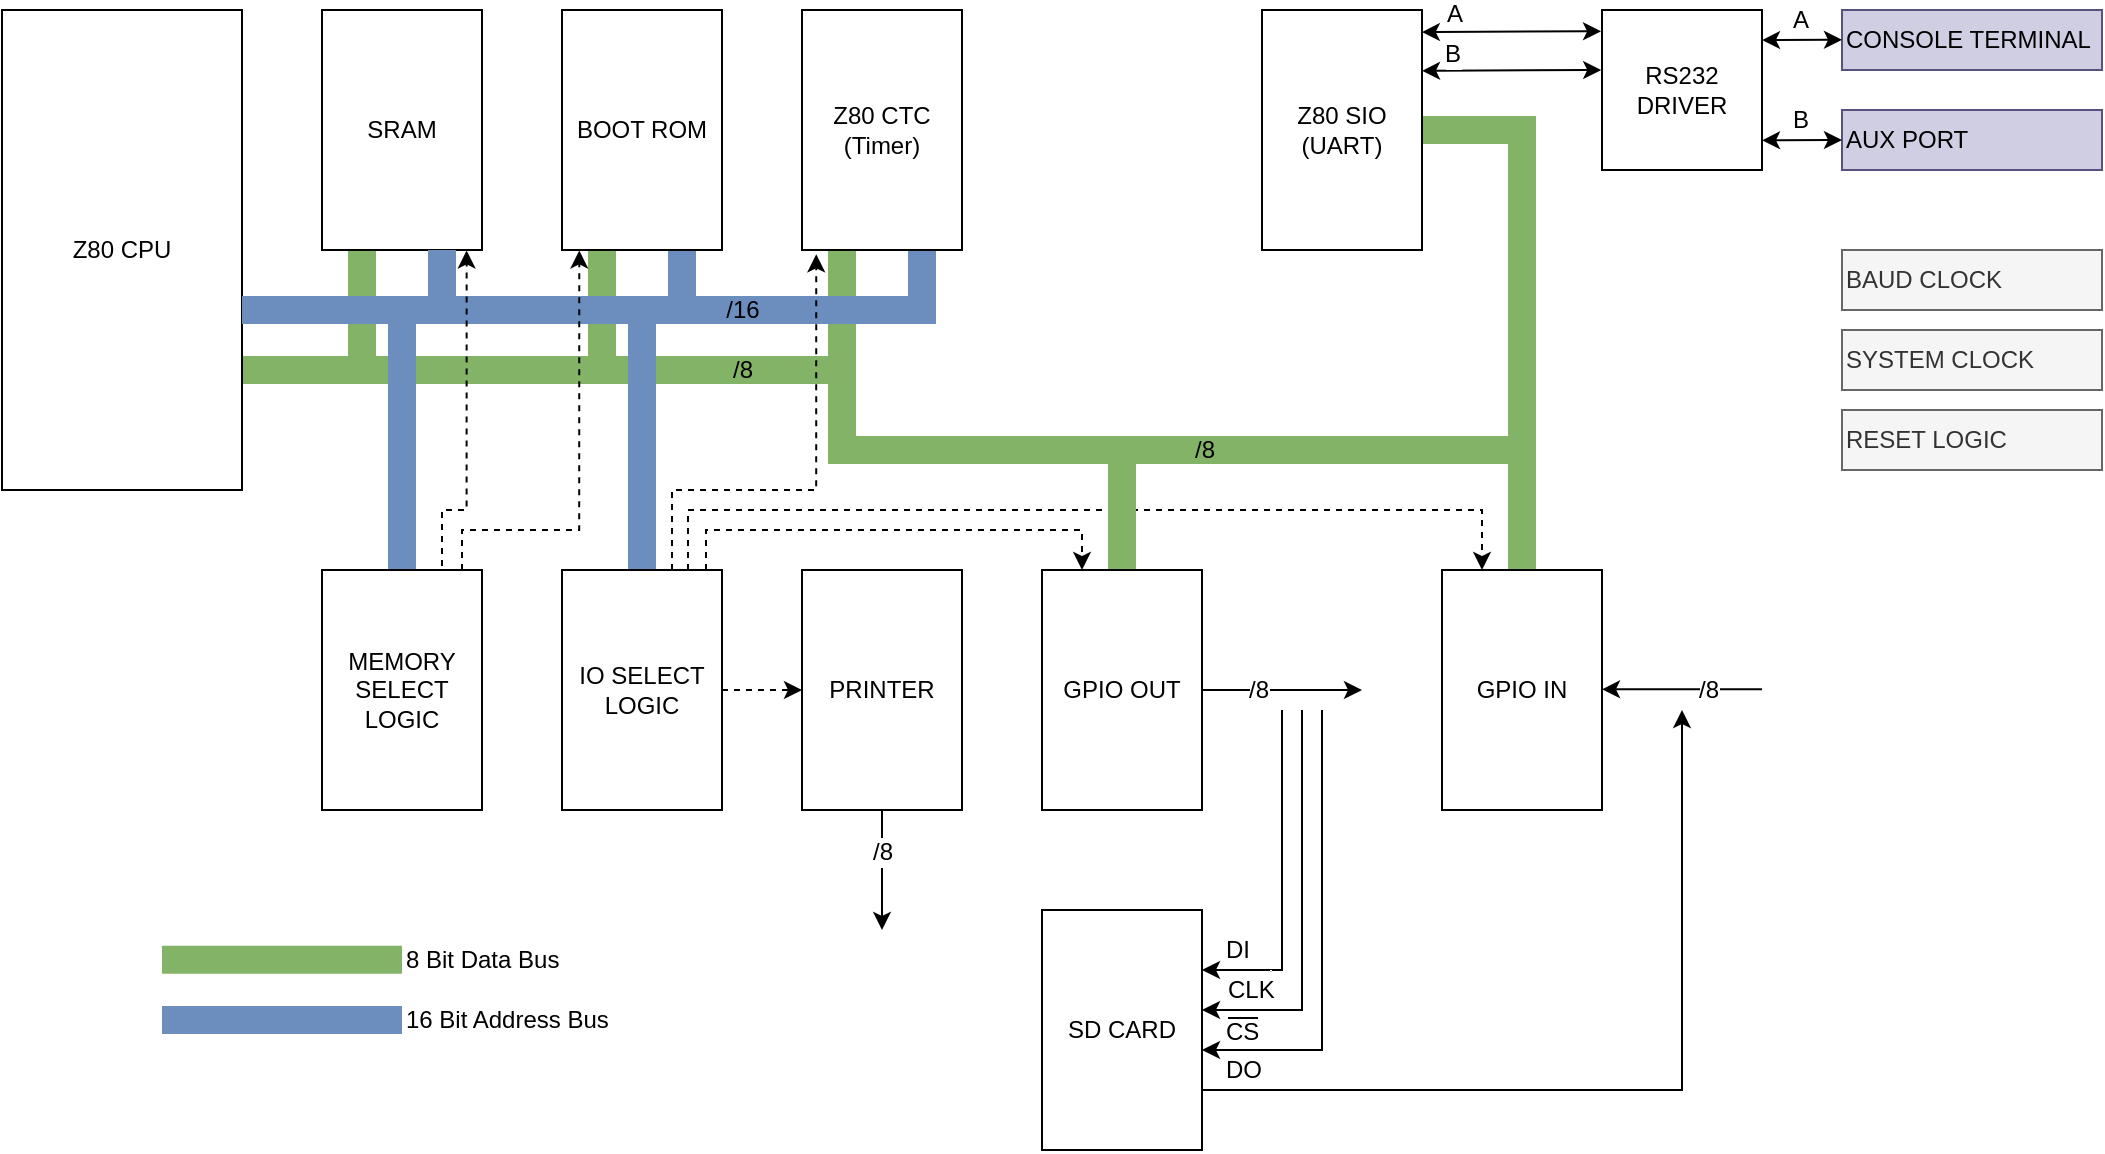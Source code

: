 <mxfile version="20.2.3" type="device"><diagram id="SLaq7gJrcY2Vudc7MlQD" name="Page-1"><mxGraphModel dx="1069" dy="707" grid="1" gridSize="10" guides="1" tooltips="1" connect="1" arrows="1" fold="1" page="1" pageScale="1" pageWidth="1169" pageHeight="827" math="0" shadow="0"><root><mxCell id="0"/><mxCell id="1" parent="0"/><mxCell id="y7-SEKOib2SH4KzIWI26-31" style="edgeStyle=orthogonalEdgeStyle;rounded=0;orthogonalLoop=1;jettySize=auto;html=1;endArrow=none;endFill=0;strokeWidth=14;fillColor=#d5e8d4;strokeColor=#82b366;" edge="1" parent="1" source="y7-SEKOib2SH4KzIWI26-16"><mxGeometry relative="1" as="geometry"><mxPoint x="160" y="220" as="targetPoint"/><Array as="points"><mxPoint x="800" y="260"/><mxPoint x="460" y="260"/><mxPoint x="460" y="220"/></Array></mxGeometry></mxCell><mxCell id="y7-SEKOib2SH4KzIWI26-78" value="/8" style="edgeLabel;html=1;align=center;verticalAlign=middle;resizable=0;points=[];fontSize=12;fontColor=default;labelBackgroundColor=none;" vertex="1" connectable="0" parent="y7-SEKOib2SH4KzIWI26-31"><mxGeometry x="0.324" y="-1" relative="1" as="geometry"><mxPoint y="1" as="offset"/></mxGeometry></mxCell><mxCell id="y7-SEKOib2SH4KzIWI26-79" value="/8" style="edgeLabel;html=1;align=center;verticalAlign=middle;resizable=0;points=[];fontSize=12;fontColor=default;labelBackgroundColor=none;" vertex="1" connectable="0" parent="y7-SEKOib2SH4KzIWI26-31"><mxGeometry x="-0.407" relative="1" as="geometry"><mxPoint as="offset"/></mxGeometry></mxCell><mxCell id="y7-SEKOib2SH4KzIWI26-1" value="Z80 CPU" style="rounded=0;whiteSpace=wrap;html=1;" vertex="1" parent="1"><mxGeometry x="40" y="40" width="120" height="240" as="geometry"/></mxCell><mxCell id="y7-SEKOib2SH4KzIWI26-25" style="edgeStyle=orthogonalEdgeStyle;rounded=0;orthogonalLoop=1;jettySize=auto;html=1;endArrow=none;endFill=0;strokeWidth=14;fillColor=#d5e8d4;strokeColor=#82b366;" edge="1" parent="1" source="y7-SEKOib2SH4KzIWI26-2"><mxGeometry relative="1" as="geometry"><mxPoint x="240" y="220" as="targetPoint"/><Array as="points"><mxPoint x="220" y="220"/></Array></mxGeometry></mxCell><mxCell id="y7-SEKOib2SH4KzIWI26-2" value="SRAM" style="rounded=0;whiteSpace=wrap;html=1;" vertex="1" parent="1"><mxGeometry x="200" y="40" width="80" height="120" as="geometry"/></mxCell><mxCell id="y7-SEKOib2SH4KzIWI26-26" style="edgeStyle=orthogonalEdgeStyle;rounded=0;orthogonalLoop=1;jettySize=auto;html=1;endArrow=none;endFill=0;strokeWidth=14;fillColor=#d5e8d4;strokeColor=#82b366;" edge="1" parent="1" source="y7-SEKOib2SH4KzIWI26-3"><mxGeometry relative="1" as="geometry"><mxPoint x="360" y="220" as="targetPoint"/><Array as="points"><mxPoint x="340" y="220"/></Array></mxGeometry></mxCell><mxCell id="y7-SEKOib2SH4KzIWI26-34" style="edgeStyle=orthogonalEdgeStyle;rounded=0;orthogonalLoop=1;jettySize=auto;html=1;endArrow=none;endFill=0;strokeWidth=14;fillColor=#dae8fc;strokeColor=#6c8ebf;" edge="1" parent="1" source="y7-SEKOib2SH4KzIWI26-3"><mxGeometry relative="1" as="geometry"><mxPoint x="260" y="190" as="targetPoint"/><Array as="points"><mxPoint x="380" y="190"/></Array></mxGeometry></mxCell><mxCell id="y7-SEKOib2SH4KzIWI26-3" value="BOOT ROM" style="rounded=0;whiteSpace=wrap;html=1;" vertex="1" parent="1"><mxGeometry x="320" y="40" width="80" height="120" as="geometry"/></mxCell><mxCell id="y7-SEKOib2SH4KzIWI26-27" style="edgeStyle=orthogonalEdgeStyle;rounded=0;orthogonalLoop=1;jettySize=auto;html=1;endArrow=none;endFill=0;strokeWidth=14;fillColor=#d5e8d4;strokeColor=#82b366;" edge="1" parent="1" source="y7-SEKOib2SH4KzIWI26-4"><mxGeometry relative="1" as="geometry"><mxPoint x="460" y="220" as="targetPoint"/><Array as="points"><mxPoint x="460" y="200"/></Array></mxGeometry></mxCell><mxCell id="y7-SEKOib2SH4KzIWI26-35" style="edgeStyle=orthogonalEdgeStyle;rounded=0;orthogonalLoop=1;jettySize=auto;html=1;endArrow=none;endFill=0;strokeWidth=14;fillColor=#dae8fc;strokeColor=#6c8ebf;" edge="1" parent="1" source="y7-SEKOib2SH4KzIWI26-4"><mxGeometry relative="1" as="geometry"><mxPoint x="380" y="190" as="targetPoint"/><Array as="points"><mxPoint x="500" y="190"/></Array></mxGeometry></mxCell><mxCell id="y7-SEKOib2SH4KzIWI26-77" value="/16" style="edgeLabel;html=1;align=center;verticalAlign=middle;resizable=0;points=[];fontSize=12;fontColor=default;labelBackgroundColor=none;" vertex="1" connectable="0" parent="y7-SEKOib2SH4KzIWI26-35"><mxGeometry x="0.603" y="-1" relative="1" as="geometry"><mxPoint y="1" as="offset"/></mxGeometry></mxCell><mxCell id="y7-SEKOib2SH4KzIWI26-4" value="Z80 CTC&lt;br&gt;(Timer)" style="rounded=0;whiteSpace=wrap;html=1;" vertex="1" parent="1"><mxGeometry x="440" y="40" width="80" height="120" as="geometry"/></mxCell><mxCell id="y7-SEKOib2SH4KzIWI26-29" style="edgeStyle=orthogonalEdgeStyle;rounded=0;orthogonalLoop=1;jettySize=auto;html=1;endArrow=none;endFill=0;strokeWidth=14;fillColor=#d5e8d4;strokeColor=#82b366;entryX=0.5;entryY=0;entryDx=0;entryDy=0;" edge="1" parent="1" source="y7-SEKOib2SH4KzIWI26-5" target="y7-SEKOib2SH4KzIWI26-16"><mxGeometry relative="1" as="geometry"><mxPoint x="710" y="270" as="targetPoint"/></mxGeometry></mxCell><mxCell id="y7-SEKOib2SH4KzIWI26-5" value="Z80 SIO&lt;br&gt;(UART)" style="rounded=0;whiteSpace=wrap;html=1;" vertex="1" parent="1"><mxGeometry x="670" y="40" width="80" height="120" as="geometry"/></mxCell><mxCell id="y7-SEKOib2SH4KzIWI26-6" value="RS232 DRIVER" style="rounded=0;whiteSpace=wrap;html=1;" vertex="1" parent="1"><mxGeometry x="840" y="40" width="80" height="80" as="geometry"/></mxCell><mxCell id="y7-SEKOib2SH4KzIWI26-7" value="CONSOLE TERMINAL" style="text;html=1;align=left;verticalAlign=middle;whiteSpace=wrap;rounded=0;fillColor=#d0cee2;strokeColor=#56517e;" vertex="1" parent="1"><mxGeometry x="960" y="40" width="130" height="30" as="geometry"/></mxCell><mxCell id="y7-SEKOib2SH4KzIWI26-8" value="AUX PORT" style="text;html=1;align=left;verticalAlign=middle;whiteSpace=wrap;rounded=0;fillColor=#d0cee2;strokeColor=#56517e;" vertex="1" parent="1"><mxGeometry x="960" y="90" width="130" height="30" as="geometry"/></mxCell><mxCell id="y7-SEKOib2SH4KzIWI26-9" value="BAUD CLOCK" style="text;html=1;strokeColor=#666666;fillColor=#f5f5f5;align=left;verticalAlign=middle;whiteSpace=wrap;rounded=0;fontColor=#333333;" vertex="1" parent="1"><mxGeometry x="960" y="160" width="130" height="30" as="geometry"/></mxCell><mxCell id="y7-SEKOib2SH4KzIWI26-10" value="SYSTEM CLOCK" style="text;html=1;strokeColor=#666666;fillColor=#f5f5f5;align=left;verticalAlign=middle;whiteSpace=wrap;rounded=0;fontColor=#333333;" vertex="1" parent="1"><mxGeometry x="960" y="200" width="130" height="30" as="geometry"/></mxCell><mxCell id="y7-SEKOib2SH4KzIWI26-11" value="RESET LOGIC" style="text;html=1;strokeColor=#666666;fillColor=#f5f5f5;align=left;verticalAlign=middle;whiteSpace=wrap;rounded=0;fontColor=#333333;" vertex="1" parent="1"><mxGeometry x="960" y="240" width="130" height="30" as="geometry"/></mxCell><mxCell id="y7-SEKOib2SH4KzIWI26-36" style="edgeStyle=orthogonalEdgeStyle;rounded=0;orthogonalLoop=1;jettySize=auto;html=1;endArrow=none;endFill=0;strokeWidth=14;fillColor=#dae8fc;strokeColor=#6c8ebf;" edge="1" parent="1" source="y7-SEKOib2SH4KzIWI26-12"><mxGeometry relative="1" as="geometry"><mxPoint x="240" y="190" as="targetPoint"/></mxGeometry></mxCell><mxCell id="y7-SEKOib2SH4KzIWI26-76" style="edgeStyle=orthogonalEdgeStyle;rounded=0;orthogonalLoop=1;jettySize=auto;html=1;entryX=0.108;entryY=1.002;entryDx=0;entryDy=0;entryPerimeter=0;dashed=1;fontSize=12;endArrow=classic;endFill=1;strokeWidth=1;" edge="1" parent="1" source="y7-SEKOib2SH4KzIWI26-12" target="y7-SEKOib2SH4KzIWI26-3"><mxGeometry relative="1" as="geometry"><Array as="points"><mxPoint x="270" y="300"/><mxPoint x="329" y="300"/></Array></mxGeometry></mxCell><mxCell id="y7-SEKOib2SH4KzIWI26-12" value="MEMORY SELECT LOGIC" style="rounded=0;whiteSpace=wrap;html=1;" vertex="1" parent="1"><mxGeometry x="200" y="320" width="80" height="120" as="geometry"/></mxCell><mxCell id="y7-SEKOib2SH4KzIWI26-37" style="edgeStyle=orthogonalEdgeStyle;rounded=0;orthogonalLoop=1;jettySize=auto;html=1;endArrow=none;endFill=0;strokeWidth=14;fillColor=#dae8fc;strokeColor=#6c8ebf;" edge="1" parent="1" source="y7-SEKOib2SH4KzIWI26-13"><mxGeometry relative="1" as="geometry"><mxPoint x="360" y="190" as="targetPoint"/></mxGeometry></mxCell><mxCell id="y7-SEKOib2SH4KzIWI26-59" style="edgeStyle=orthogonalEdgeStyle;rounded=0;orthogonalLoop=1;jettySize=auto;html=1;fontSize=12;endArrow=classic;endFill=1;strokeWidth=1;dashed=1;" edge="1" parent="1" source="y7-SEKOib2SH4KzIWI26-13" target="y7-SEKOib2SH4KzIWI26-14"><mxGeometry relative="1" as="geometry"/></mxCell><mxCell id="y7-SEKOib2SH4KzIWI26-62" style="edgeStyle=orthogonalEdgeStyle;rounded=0;orthogonalLoop=1;jettySize=auto;html=1;entryX=0.25;entryY=0;entryDx=0;entryDy=0;dashed=1;fontSize=12;endArrow=classic;endFill=1;strokeWidth=1;" edge="1" parent="1" source="y7-SEKOib2SH4KzIWI26-13" target="y7-SEKOib2SH4KzIWI26-15"><mxGeometry relative="1" as="geometry"><Array as="points"><mxPoint x="392" y="300"/><mxPoint x="580" y="300"/></Array></mxGeometry></mxCell><mxCell id="y7-SEKOib2SH4KzIWI26-63" style="edgeStyle=orthogonalEdgeStyle;rounded=0;orthogonalLoop=1;jettySize=auto;html=1;entryX=0.25;entryY=0;entryDx=0;entryDy=0;dashed=1;fontSize=12;endArrow=classic;endFill=1;strokeWidth=1;" edge="1" parent="1" source="y7-SEKOib2SH4KzIWI26-13" target="y7-SEKOib2SH4KzIWI26-16"><mxGeometry relative="1" as="geometry"><Array as="points"><mxPoint x="383" y="290"/><mxPoint x="780" y="290"/></Array></mxGeometry></mxCell><mxCell id="y7-SEKOib2SH4KzIWI26-73" style="edgeStyle=orthogonalEdgeStyle;rounded=0;orthogonalLoop=1;jettySize=auto;html=1;entryX=0.089;entryY=1.018;entryDx=0;entryDy=0;entryPerimeter=0;fontSize=12;endArrow=classic;endFill=1;strokeWidth=1;dashed=1;" edge="1" parent="1" source="y7-SEKOib2SH4KzIWI26-13" target="y7-SEKOib2SH4KzIWI26-4"><mxGeometry relative="1" as="geometry"><Array as="points"><mxPoint x="375" y="280"/><mxPoint x="447" y="280"/></Array></mxGeometry></mxCell><mxCell id="y7-SEKOib2SH4KzIWI26-75" style="edgeStyle=orthogonalEdgeStyle;rounded=0;orthogonalLoop=1;jettySize=auto;html=1;entryX=0.904;entryY=1.002;entryDx=0;entryDy=0;entryPerimeter=0;fontSize=12;endArrow=classic;endFill=1;strokeWidth=1;dashed=1;" edge="1" parent="1" target="y7-SEKOib2SH4KzIWI26-2"><mxGeometry relative="1" as="geometry"><mxPoint x="220" y="320" as="sourcePoint"/><Array as="points"><mxPoint x="260" y="320"/><mxPoint x="260" y="290"/><mxPoint x="272" y="290"/></Array></mxGeometry></mxCell><mxCell id="y7-SEKOib2SH4KzIWI26-13" value="IO SELECT LOGIC" style="rounded=0;whiteSpace=wrap;html=1;" vertex="1" parent="1"><mxGeometry x="320" y="320" width="80" height="120" as="geometry"/></mxCell><mxCell id="y7-SEKOib2SH4KzIWI26-14" value="PRINTER" style="rounded=0;whiteSpace=wrap;html=1;" vertex="1" parent="1"><mxGeometry x="440" y="320" width="80" height="120" as="geometry"/></mxCell><mxCell id="y7-SEKOib2SH4KzIWI26-32" style="edgeStyle=orthogonalEdgeStyle;rounded=0;orthogonalLoop=1;jettySize=auto;html=1;endArrow=none;endFill=0;strokeWidth=14;fillColor=#d5e8d4;strokeColor=#82b366;" edge="1" parent="1" source="y7-SEKOib2SH4KzIWI26-15"><mxGeometry relative="1" as="geometry"><mxPoint x="600" y="260" as="targetPoint"/></mxGeometry></mxCell><mxCell id="y7-SEKOib2SH4KzIWI26-15" value="GPIO OUT" style="rounded=0;whiteSpace=wrap;html=1;" vertex="1" parent="1"><mxGeometry x="560" y="320" width="80" height="120" as="geometry"/></mxCell><mxCell id="y7-SEKOib2SH4KzIWI26-16" value="GPIO IN" style="rounded=0;whiteSpace=wrap;html=1;" vertex="1" parent="1"><mxGeometry x="760" y="320" width="80" height="120" as="geometry"/></mxCell><mxCell id="y7-SEKOib2SH4KzIWI26-17" value="SD CARD" style="rounded=0;whiteSpace=wrap;html=1;" vertex="1" parent="1"><mxGeometry x="560" y="490" width="80" height="120" as="geometry"/></mxCell><mxCell id="y7-SEKOib2SH4KzIWI26-33" style="edgeStyle=orthogonalEdgeStyle;rounded=0;orthogonalLoop=1;jettySize=auto;html=1;entryX=0.75;entryY=1;entryDx=0;entryDy=0;endArrow=none;endFill=0;strokeWidth=14;fillColor=#dae8fc;strokeColor=#6c8ebf;" edge="1" parent="1" source="y7-SEKOib2SH4KzIWI26-1" target="y7-SEKOib2SH4KzIWI26-2"><mxGeometry relative="1" as="geometry"><Array as="points"><mxPoint x="260" y="190"/></Array></mxGeometry></mxCell><mxCell id="y7-SEKOib2SH4KzIWI26-38" value="" style="endArrow=none;html=1;rounded=0;strokeWidth=14;fillColor=#dae8fc;strokeColor=#6c8ebf;" edge="1" parent="1" target="y7-SEKOib2SH4KzIWI26-40"><mxGeometry width="50" height="50" relative="1" as="geometry"><mxPoint x="120" y="545" as="sourcePoint"/><mxPoint x="240" y="545" as="targetPoint"/><Array as="points"/></mxGeometry></mxCell><mxCell id="y7-SEKOib2SH4KzIWI26-39" value="" style="endArrow=none;html=1;rounded=0;strokeWidth=14;fillColor=#d5e8d4;strokeColor=#82b366;" edge="1" parent="1"><mxGeometry width="50" height="50" relative="1" as="geometry"><mxPoint x="120" y="514.83" as="sourcePoint"/><mxPoint x="240" y="514.83" as="targetPoint"/><Array as="points"/></mxGeometry></mxCell><mxCell id="y7-SEKOib2SH4KzIWI26-40" value="16 Bit Address Bus" style="text;html=1;strokeColor=none;fillColor=none;align=left;verticalAlign=middle;whiteSpace=wrap;rounded=0;" vertex="1" parent="1"><mxGeometry x="240" y="530" width="120" height="30" as="geometry"/></mxCell><mxCell id="y7-SEKOib2SH4KzIWI26-41" value="8 Bit Data Bus" style="text;html=1;strokeColor=none;fillColor=none;align=left;verticalAlign=middle;whiteSpace=wrap;rounded=0;" vertex="1" parent="1"><mxGeometry x="240" y="500" width="120" height="30" as="geometry"/></mxCell><mxCell id="y7-SEKOib2SH4KzIWI26-42" value="" style="endArrow=none;startArrow=classic;html=1;rounded=0;strokeWidth=1;fontSize=12;endFill=0;exitX=1;exitY=0.25;exitDx=0;exitDy=0;" edge="1" parent="1" source="y7-SEKOib2SH4KzIWI26-17"><mxGeometry width="50" height="50" relative="1" as="geometry"><mxPoint x="640" y="514.8" as="sourcePoint"/><mxPoint x="680" y="390" as="targetPoint"/><Array as="points"><mxPoint x="680" y="520"/></Array></mxGeometry></mxCell><mxCell id="y7-SEKOib2SH4KzIWI26-48" value="D" style="edgeLabel;html=1;align=center;verticalAlign=middle;resizable=0;points=[];fontSize=1;" vertex="1" connectable="0" parent="y7-SEKOib2SH4KzIWI26-42"><mxGeometry x="-0.6" relative="1" as="geometry"><mxPoint as="offset"/></mxGeometry></mxCell><mxCell id="y7-SEKOib2SH4KzIWI26-49" value="DI" style="edgeLabel;html=1;align=left;verticalAlign=middle;resizable=0;points=[];fontSize=12;" vertex="1" connectable="0" parent="y7-SEKOib2SH4KzIWI26-42"><mxGeometry x="-0.614" relative="1" as="geometry"><mxPoint x="-23" y="-10" as="offset"/></mxGeometry></mxCell><mxCell id="y7-SEKOib2SH4KzIWI26-58" value="DO" style="edgeLabel;html=1;align=left;verticalAlign=middle;resizable=0;points=[];fontSize=12;" vertex="1" connectable="0" parent="y7-SEKOib2SH4KzIWI26-42"><mxGeometry x="-0.614" relative="1" as="geometry"><mxPoint x="-23" y="50" as="offset"/></mxGeometry></mxCell><mxCell id="y7-SEKOib2SH4KzIWI26-44" value="" style="endArrow=none;startArrow=classic;html=1;rounded=0;strokeWidth=1;fontSize=1;endFill=0;exitX=1;exitY=0.25;exitDx=0;exitDy=0;" edge="1" parent="1"><mxGeometry width="50" height="50" relative="1" as="geometry"><mxPoint x="640" y="540" as="sourcePoint"/><mxPoint x="690" y="390" as="targetPoint"/><Array as="points"><mxPoint x="690" y="540"/></Array></mxGeometry></mxCell><mxCell id="y7-SEKOib2SH4KzIWI26-50" value="CLK" style="edgeLabel;html=1;align=left;verticalAlign=middle;resizable=0;points=[];fontSize=12;" vertex="1" connectable="0" parent="y7-SEKOib2SH4KzIWI26-44"><mxGeometry x="-0.676" relative="1" as="geometry"><mxPoint x="-22" y="-10" as="offset"/></mxGeometry></mxCell><mxCell id="y7-SEKOib2SH4KzIWI26-46" value="" style="endArrow=none;startArrow=classic;html=1;rounded=0;strokeWidth=1;fontSize=1;endFill=0;exitX=1.006;exitY=0.586;exitDx=0;exitDy=0;exitPerimeter=0;" edge="1" parent="1"><mxGeometry width="50" height="50" relative="1" as="geometry"><mxPoint x="640" y="560.0" as="sourcePoint"/><mxPoint x="700" y="390" as="targetPoint"/><Array as="points"><mxPoint x="700" y="560"/></Array></mxGeometry></mxCell><mxCell id="y7-SEKOib2SH4KzIWI26-51" value="CS" style="edgeLabel;html=1;align=left;verticalAlign=middle;resizable=0;points=[];fontSize=12;" vertex="1" connectable="0" parent="y7-SEKOib2SH4KzIWI26-46"><mxGeometry x="-0.711" relative="1" as="geometry"><mxPoint x="-23" y="-9" as="offset"/></mxGeometry></mxCell><mxCell id="y7-SEKOib2SH4KzIWI26-52" value="" style="endArrow=none;html=1;rounded=0;fontSize=12;strokeWidth=1;" edge="1" parent="1"><mxGeometry width="50" height="50" relative="1" as="geometry"><mxPoint x="653" y="544" as="sourcePoint"/><mxPoint x="668" y="544" as="targetPoint"/></mxGeometry></mxCell><mxCell id="y7-SEKOib2SH4KzIWI26-53" value="" style="endArrow=classic;html=1;rounded=0;fontSize=12;strokeWidth=1;exitX=1;exitY=0.5;exitDx=0;exitDy=0;endFill=1;" edge="1" parent="1" source="y7-SEKOib2SH4KzIWI26-15"><mxGeometry width="50" height="50" relative="1" as="geometry"><mxPoint x="610" y="490" as="sourcePoint"/><mxPoint x="720" y="380" as="targetPoint"/></mxGeometry></mxCell><mxCell id="y7-SEKOib2SH4KzIWI26-54" value="/8" style="edgeLabel;html=1;align=center;verticalAlign=middle;resizable=0;points=[];fontSize=12;" vertex="1" connectable="0" parent="y7-SEKOib2SH4KzIWI26-53"><mxGeometry x="-0.311" relative="1" as="geometry"><mxPoint as="offset"/></mxGeometry></mxCell><mxCell id="y7-SEKOib2SH4KzIWI26-55" value="" style="endArrow=classic;html=1;rounded=0;fontSize=12;strokeWidth=1;exitX=1;exitY=0.5;exitDx=0;exitDy=0;endFill=1;" edge="1" parent="1"><mxGeometry width="50" height="50" relative="1" as="geometry"><mxPoint x="920" y="379.66" as="sourcePoint"/><mxPoint x="840" y="379.66" as="targetPoint"/></mxGeometry></mxCell><mxCell id="y7-SEKOib2SH4KzIWI26-56" value="/8" style="edgeLabel;html=1;align=center;verticalAlign=middle;resizable=0;points=[];fontSize=12;" vertex="1" connectable="0" parent="y7-SEKOib2SH4KzIWI26-55"><mxGeometry x="-0.311" relative="1" as="geometry"><mxPoint as="offset"/></mxGeometry></mxCell><mxCell id="y7-SEKOib2SH4KzIWI26-57" value="" style="endArrow=classic;html=1;rounded=0;fontSize=12;strokeWidth=1;exitX=1;exitY=0.75;exitDx=0;exitDy=0;" edge="1" parent="1" source="y7-SEKOib2SH4KzIWI26-17"><mxGeometry width="50" height="50" relative="1" as="geometry"><mxPoint x="880" y="540" as="sourcePoint"/><mxPoint x="880" y="390" as="targetPoint"/><Array as="points"><mxPoint x="880" y="580"/></Array></mxGeometry></mxCell><mxCell id="y7-SEKOib2SH4KzIWI26-60" value="" style="endArrow=classic;html=1;rounded=0;fontSize=12;strokeWidth=1;exitX=0.5;exitY=1;exitDx=0;exitDy=0;endFill=1;" edge="1" parent="1" source="y7-SEKOib2SH4KzIWI26-14"><mxGeometry width="50" height="50" relative="1" as="geometry"><mxPoint x="460" y="470" as="sourcePoint"/><mxPoint x="480" y="500" as="targetPoint"/><Array as="points"><mxPoint x="480" y="470"/></Array></mxGeometry></mxCell><mxCell id="y7-SEKOib2SH4KzIWI26-61" value="/8" style="edgeLabel;html=1;align=center;verticalAlign=middle;resizable=0;points=[];fontSize=12;" vertex="1" connectable="0" parent="y7-SEKOib2SH4KzIWI26-60"><mxGeometry x="-0.311" relative="1" as="geometry"><mxPoint as="offset"/></mxGeometry></mxCell><mxCell id="y7-SEKOib2SH4KzIWI26-64" value="" style="endArrow=classic;startArrow=classic;html=1;rounded=0;fontSize=12;strokeWidth=1;entryX=-0.006;entryY=0.133;entryDx=0;entryDy=0;entryPerimeter=0;exitX=0.999;exitY=0.092;exitDx=0;exitDy=0;exitPerimeter=0;" edge="1" parent="1" source="y7-SEKOib2SH4KzIWI26-5" target="y7-SEKOib2SH4KzIWI26-6"><mxGeometry width="50" height="50" relative="1" as="geometry"><mxPoint x="670" y="150" as="sourcePoint"/><mxPoint x="720" y="100" as="targetPoint"/></mxGeometry></mxCell><mxCell id="y7-SEKOib2SH4KzIWI26-65" value="A" style="edgeLabel;html=1;align=center;verticalAlign=middle;resizable=0;points=[];fontSize=12;" vertex="1" connectable="0" parent="y7-SEKOib2SH4KzIWI26-64"><mxGeometry x="-0.712" relative="1" as="geometry"><mxPoint x="3" y="-9" as="offset"/></mxGeometry></mxCell><mxCell id="y7-SEKOib2SH4KzIWI26-66" value="" style="endArrow=classic;startArrow=classic;html=1;rounded=0;fontSize=12;strokeWidth=1;entryX=-0.006;entryY=0.133;entryDx=0;entryDy=0;entryPerimeter=0;exitX=0.999;exitY=0.092;exitDx=0;exitDy=0;exitPerimeter=0;" edge="1" parent="1"><mxGeometry width="50" height="50" relative="1" as="geometry"><mxPoint x="750.0" y="70.4" as="sourcePoint"/><mxPoint x="839.6" y="70.0" as="targetPoint"/></mxGeometry></mxCell><mxCell id="y7-SEKOib2SH4KzIWI26-67" value="B" style="edgeLabel;html=1;align=center;verticalAlign=middle;resizable=0;points=[];fontSize=12;" vertex="1" connectable="0" parent="y7-SEKOib2SH4KzIWI26-66"><mxGeometry x="-0.712" relative="1" as="geometry"><mxPoint x="2" y="-9" as="offset"/></mxGeometry></mxCell><mxCell id="y7-SEKOib2SH4KzIWI26-69" value="" style="endArrow=classic;startArrow=classic;html=1;rounded=0;fontSize=12;strokeWidth=1;exitX=0.999;exitY=0.092;exitDx=0;exitDy=0;exitPerimeter=0;" edge="1" parent="1"><mxGeometry width="50" height="50" relative="1" as="geometry"><mxPoint x="920" y="105.16" as="sourcePoint"/><mxPoint x="960" y="105" as="targetPoint"/></mxGeometry></mxCell><mxCell id="y7-SEKOib2SH4KzIWI26-70" value="B" style="edgeLabel;html=1;align=center;verticalAlign=middle;resizable=0;points=[];fontSize=12;" vertex="1" connectable="0" parent="y7-SEKOib2SH4KzIWI26-69"><mxGeometry x="-0.712" relative="1" as="geometry"><mxPoint x="13" y="-10" as="offset"/></mxGeometry></mxCell><mxCell id="y7-SEKOib2SH4KzIWI26-71" value="" style="endArrow=classic;startArrow=classic;html=1;rounded=0;fontSize=12;strokeWidth=1;exitX=0.999;exitY=0.092;exitDx=0;exitDy=0;exitPerimeter=0;" edge="1" parent="1"><mxGeometry width="50" height="50" relative="1" as="geometry"><mxPoint x="920" y="55.05" as="sourcePoint"/><mxPoint x="960" y="54.89" as="targetPoint"/></mxGeometry></mxCell><mxCell id="y7-SEKOib2SH4KzIWI26-72" value="A" style="edgeLabel;html=1;align=center;verticalAlign=middle;resizable=0;points=[];fontSize=12;" vertex="1" connectable="0" parent="y7-SEKOib2SH4KzIWI26-71"><mxGeometry x="-0.712" relative="1" as="geometry"><mxPoint x="13" y="-10" as="offset"/></mxGeometry></mxCell></root></mxGraphModel></diagram></mxfile>
